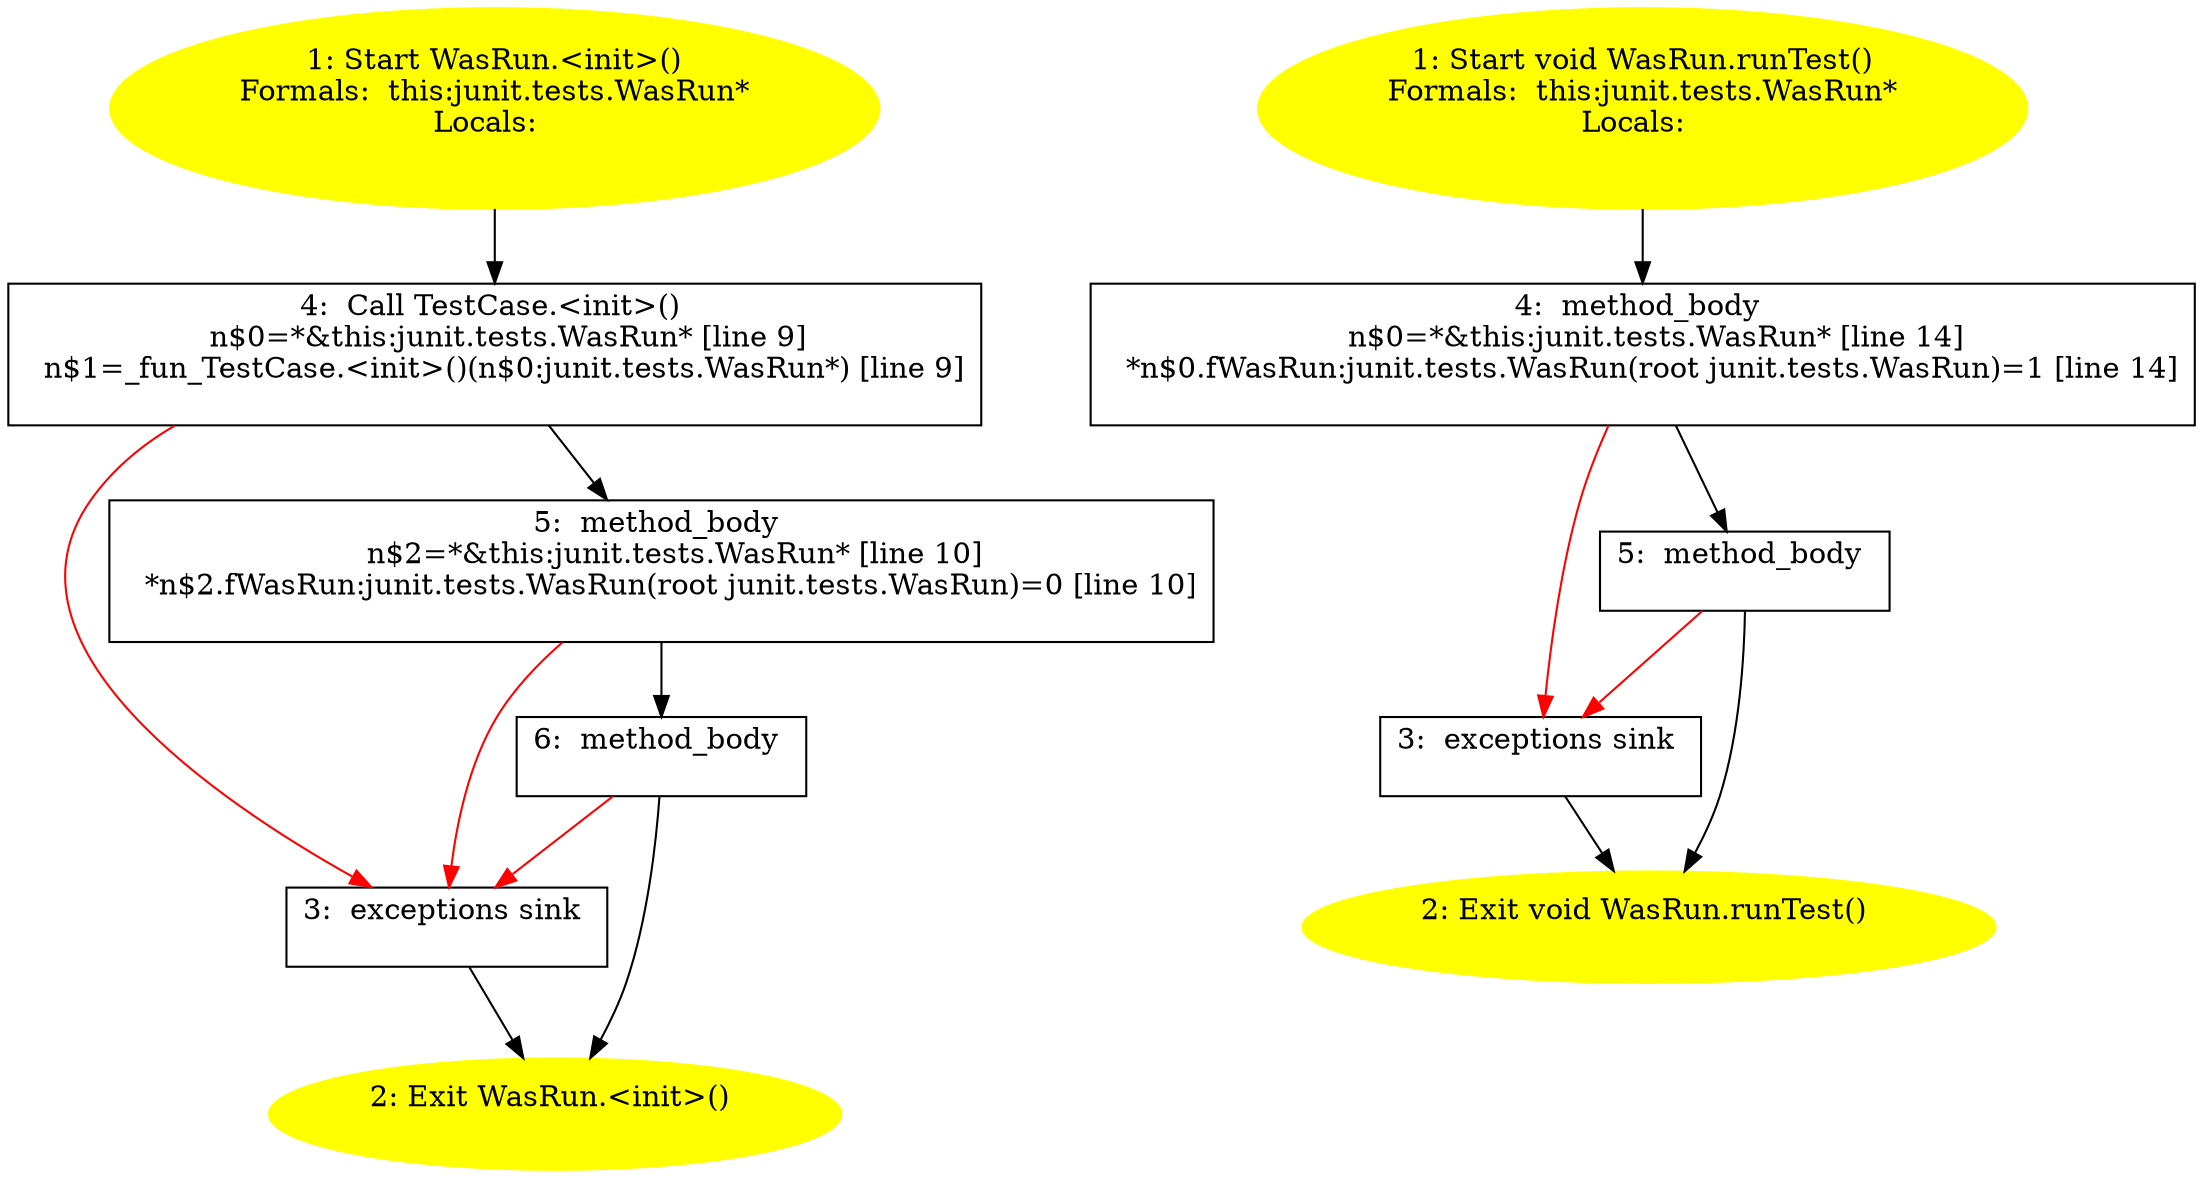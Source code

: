 /* @generated */
digraph cfg {
"junit.tests.WasRun.<init>().6d632777cb55073fba45bf63c0bfb042_1" [label="1: Start WasRun.<init>()\nFormals:  this:junit.tests.WasRun*\nLocals:  \n  " color=yellow style=filled]
	

	 "junit.tests.WasRun.<init>().6d632777cb55073fba45bf63c0bfb042_1" -> "junit.tests.WasRun.<init>().6d632777cb55073fba45bf63c0bfb042_4" ;
"junit.tests.WasRun.<init>().6d632777cb55073fba45bf63c0bfb042_2" [label="2: Exit WasRun.<init>() \n  " color=yellow style=filled]
	

"junit.tests.WasRun.<init>().6d632777cb55073fba45bf63c0bfb042_3" [label="3:  exceptions sink \n  " shape="box"]
	

	 "junit.tests.WasRun.<init>().6d632777cb55073fba45bf63c0bfb042_3" -> "junit.tests.WasRun.<init>().6d632777cb55073fba45bf63c0bfb042_2" ;
"junit.tests.WasRun.<init>().6d632777cb55073fba45bf63c0bfb042_4" [label="4:  Call TestCase.<init>() \n   n$0=*&this:junit.tests.WasRun* [line 9]\n  n$1=_fun_TestCase.<init>()(n$0:junit.tests.WasRun*) [line 9]\n " shape="box"]
	

	 "junit.tests.WasRun.<init>().6d632777cb55073fba45bf63c0bfb042_4" -> "junit.tests.WasRun.<init>().6d632777cb55073fba45bf63c0bfb042_5" ;
	 "junit.tests.WasRun.<init>().6d632777cb55073fba45bf63c0bfb042_4" -> "junit.tests.WasRun.<init>().6d632777cb55073fba45bf63c0bfb042_3" [color="red" ];
"junit.tests.WasRun.<init>().6d632777cb55073fba45bf63c0bfb042_5" [label="5:  method_body \n   n$2=*&this:junit.tests.WasRun* [line 10]\n  *n$2.fWasRun:junit.tests.WasRun(root junit.tests.WasRun)=0 [line 10]\n " shape="box"]
	

	 "junit.tests.WasRun.<init>().6d632777cb55073fba45bf63c0bfb042_5" -> "junit.tests.WasRun.<init>().6d632777cb55073fba45bf63c0bfb042_6" ;
	 "junit.tests.WasRun.<init>().6d632777cb55073fba45bf63c0bfb042_5" -> "junit.tests.WasRun.<init>().6d632777cb55073fba45bf63c0bfb042_3" [color="red" ];
"junit.tests.WasRun.<init>().6d632777cb55073fba45bf63c0bfb042_6" [label="6:  method_body \n  " shape="box"]
	

	 "junit.tests.WasRun.<init>().6d632777cb55073fba45bf63c0bfb042_6" -> "junit.tests.WasRun.<init>().6d632777cb55073fba45bf63c0bfb042_2" ;
	 "junit.tests.WasRun.<init>().6d632777cb55073fba45bf63c0bfb042_6" -> "junit.tests.WasRun.<init>().6d632777cb55073fba45bf63c0bfb042_3" [color="red" ];
"junit.tests.WasRun.runTest():void.ae95cc04f608efd36cf7f13b05adb080_1" [label="1: Start void WasRun.runTest()\nFormals:  this:junit.tests.WasRun*\nLocals:  \n  " color=yellow style=filled]
	

	 "junit.tests.WasRun.runTest():void.ae95cc04f608efd36cf7f13b05adb080_1" -> "junit.tests.WasRun.runTest():void.ae95cc04f608efd36cf7f13b05adb080_4" ;
"junit.tests.WasRun.runTest():void.ae95cc04f608efd36cf7f13b05adb080_2" [label="2: Exit void WasRun.runTest() \n  " color=yellow style=filled]
	

"junit.tests.WasRun.runTest():void.ae95cc04f608efd36cf7f13b05adb080_3" [label="3:  exceptions sink \n  " shape="box"]
	

	 "junit.tests.WasRun.runTest():void.ae95cc04f608efd36cf7f13b05adb080_3" -> "junit.tests.WasRun.runTest():void.ae95cc04f608efd36cf7f13b05adb080_2" ;
"junit.tests.WasRun.runTest():void.ae95cc04f608efd36cf7f13b05adb080_4" [label="4:  method_body \n   n$0=*&this:junit.tests.WasRun* [line 14]\n  *n$0.fWasRun:junit.tests.WasRun(root junit.tests.WasRun)=1 [line 14]\n " shape="box"]
	

	 "junit.tests.WasRun.runTest():void.ae95cc04f608efd36cf7f13b05adb080_4" -> "junit.tests.WasRun.runTest():void.ae95cc04f608efd36cf7f13b05adb080_5" ;
	 "junit.tests.WasRun.runTest():void.ae95cc04f608efd36cf7f13b05adb080_4" -> "junit.tests.WasRun.runTest():void.ae95cc04f608efd36cf7f13b05adb080_3" [color="red" ];
"junit.tests.WasRun.runTest():void.ae95cc04f608efd36cf7f13b05adb080_5" [label="5:  method_body \n  " shape="box"]
	

	 "junit.tests.WasRun.runTest():void.ae95cc04f608efd36cf7f13b05adb080_5" -> "junit.tests.WasRun.runTest():void.ae95cc04f608efd36cf7f13b05adb080_2" ;
	 "junit.tests.WasRun.runTest():void.ae95cc04f608efd36cf7f13b05adb080_5" -> "junit.tests.WasRun.runTest():void.ae95cc04f608efd36cf7f13b05adb080_3" [color="red" ];
}
